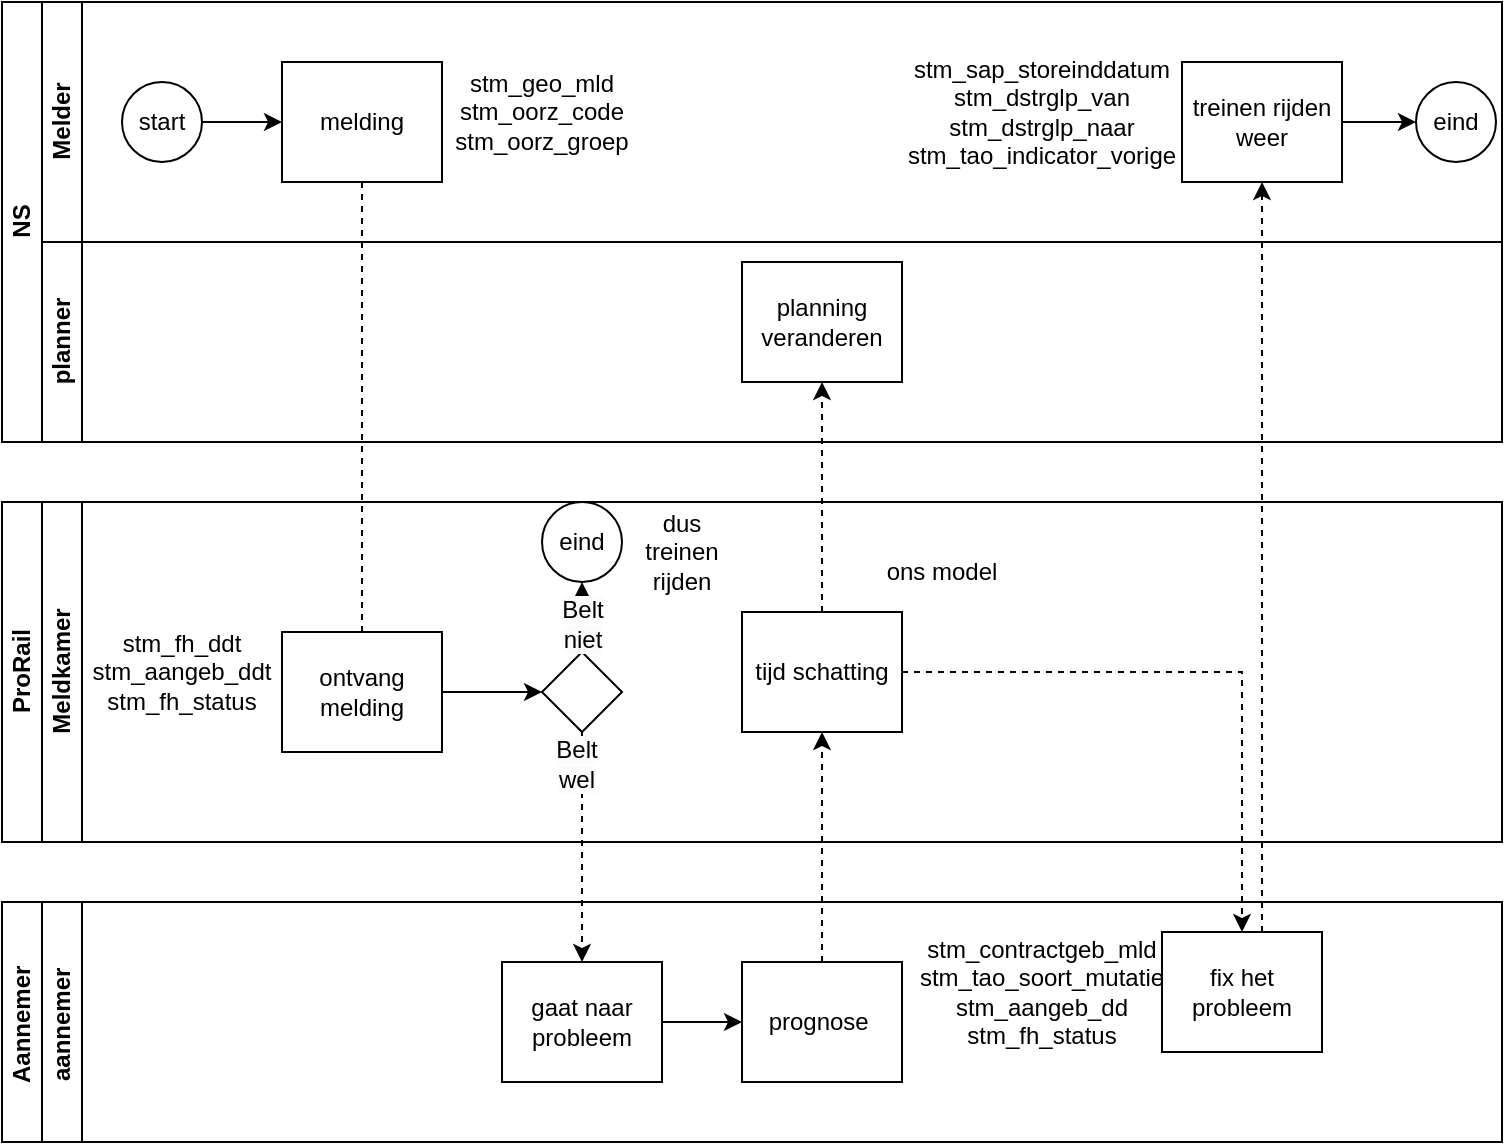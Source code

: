 <mxfile version="24.8.0">
  <diagram id="prtHgNgQTEPvFCAcTncT" name="Page-1">
    <mxGraphModel dx="530" dy="521" grid="1" gridSize="10" guides="1" tooltips="1" connect="1" arrows="1" fold="1" page="1" pageScale="1" pageWidth="827" pageHeight="1169" math="0" shadow="0">
      <root>
        <mxCell id="0" />
        <mxCell id="1" parent="0" />
        <mxCell id="dNxyNK7c78bLwvsdeMH5-19" value="NS" style="swimlane;html=1;childLayout=stackLayout;resizeParent=1;resizeParentMax=0;horizontal=0;startSize=20;horizontalStack=0;" parent="1" vertex="1">
          <mxGeometry x="120" y="120" width="750" height="220" as="geometry" />
        </mxCell>
        <mxCell id="dNxyNK7c78bLwvsdeMH5-27" value="" style="edgeStyle=orthogonalEdgeStyle;rounded=0;orthogonalLoop=1;jettySize=auto;html=1;dashed=1;endArrow=none;endFill=0;" parent="dNxyNK7c78bLwvsdeMH5-19" source="dNxyNK7c78bLwvsdeMH5-24" edge="1">
          <mxGeometry relative="1" as="geometry">
            <mxPoint x="180" y="335" as="targetPoint" />
          </mxGeometry>
        </mxCell>
        <mxCell id="dNxyNK7c78bLwvsdeMH5-20" value="Melder" style="swimlane;html=1;startSize=20;horizontal=0;" parent="dNxyNK7c78bLwvsdeMH5-19" vertex="1">
          <mxGeometry x="20" width="730" height="120" as="geometry" />
        </mxCell>
        <mxCell id="dNxyNK7c78bLwvsdeMH5-25" value="" style="edgeStyle=orthogonalEdgeStyle;rounded=0;orthogonalLoop=1;jettySize=auto;html=1;" parent="dNxyNK7c78bLwvsdeMH5-20" source="dNxyNK7c78bLwvsdeMH5-23" target="dNxyNK7c78bLwvsdeMH5-24" edge="1">
          <mxGeometry relative="1" as="geometry" />
        </mxCell>
        <mxCell id="dNxyNK7c78bLwvsdeMH5-23" value="start" style="ellipse;whiteSpace=wrap;html=1;" parent="dNxyNK7c78bLwvsdeMH5-20" vertex="1">
          <mxGeometry x="40" y="40" width="40" height="40" as="geometry" />
        </mxCell>
        <mxCell id="dNxyNK7c78bLwvsdeMH5-24" value="melding" style="rounded=0;whiteSpace=wrap;html=1;fontFamily=Helvetica;fontSize=12;fontColor=#000000;align=center;" parent="dNxyNK7c78bLwvsdeMH5-20" vertex="1">
          <mxGeometry x="120" y="30" width="80" height="60" as="geometry" />
        </mxCell>
        <mxCell id="bLs9IsvR2o_hPNLltjXx-41" value="eind" style="ellipse;whiteSpace=wrap;html=1;" vertex="1" parent="dNxyNK7c78bLwvsdeMH5-20">
          <mxGeometry x="687" y="40" width="40" height="40" as="geometry" />
        </mxCell>
        <mxCell id="bLs9IsvR2o_hPNLltjXx-53" value="" style="edgeStyle=orthogonalEdgeStyle;rounded=0;orthogonalLoop=1;jettySize=auto;html=1;" edge="1" parent="dNxyNK7c78bLwvsdeMH5-20" source="bLs9IsvR2o_hPNLltjXx-52" target="bLs9IsvR2o_hPNLltjXx-41">
          <mxGeometry relative="1" as="geometry" />
        </mxCell>
        <mxCell id="bLs9IsvR2o_hPNLltjXx-52" value="treinen rijden weer" style="rounded=0;whiteSpace=wrap;html=1;fontFamily=Helvetica;fontSize=12;fontColor=#000000;align=center;" vertex="1" parent="dNxyNK7c78bLwvsdeMH5-20">
          <mxGeometry x="570" y="30" width="80" height="60" as="geometry" />
        </mxCell>
        <mxCell id="bLs9IsvR2o_hPNLltjXx-58" value="stm_geo_mld&lt;div&gt;stm_oorz_code&lt;/div&gt;&lt;div&gt;stm_oorz_groep&lt;/div&gt;" style="text;html=1;align=center;verticalAlign=middle;whiteSpace=wrap;rounded=0;" vertex="1" parent="dNxyNK7c78bLwvsdeMH5-20">
          <mxGeometry x="220" y="40" width="60" height="30" as="geometry" />
        </mxCell>
        <mxCell id="bLs9IsvR2o_hPNLltjXx-61" value="stm_sap_storeinddatum&lt;div&gt;stm_dstrglp_van&lt;/div&gt;&lt;div&gt;stm_dstrglp_naar&lt;/div&gt;&lt;div&gt;stm_tao_indicator_vorige&lt;/div&gt;" style="text;html=1;align=center;verticalAlign=middle;whiteSpace=wrap;rounded=0;" vertex="1" parent="dNxyNK7c78bLwvsdeMH5-20">
          <mxGeometry x="470" y="40" width="60" height="30" as="geometry" />
        </mxCell>
        <mxCell id="dNxyNK7c78bLwvsdeMH5-21" value="planner" style="swimlane;html=1;startSize=20;horizontal=0;" parent="dNxyNK7c78bLwvsdeMH5-19" vertex="1">
          <mxGeometry x="20" y="120" width="730" height="100" as="geometry" />
        </mxCell>
        <mxCell id="bLs9IsvR2o_hPNLltjXx-13" value="eind" style="ellipse;whiteSpace=wrap;html=1;fontColor=#000000;" vertex="1" parent="dNxyNK7c78bLwvsdeMH5-21">
          <mxGeometry x="250" y="130" width="40" height="40" as="geometry" />
        </mxCell>
        <mxCell id="bLs9IsvR2o_hPNLltjXx-38" value="planning veranderen" style="rounded=0;whiteSpace=wrap;html=1;fontFamily=Helvetica;fontSize=12;fontColor=#000000;align=center;" vertex="1" parent="dNxyNK7c78bLwvsdeMH5-21">
          <mxGeometry x="350" y="10" width="80" height="60" as="geometry" />
        </mxCell>
        <mxCell id="bLs9IsvR2o_hPNLltjXx-3" value="ProRail" style="swimlane;childLayout=stackLayout;resizeParent=1;resizeParentMax=0;horizontal=0;startSize=20;horizontalStack=0;html=1;" vertex="1" parent="1">
          <mxGeometry x="120" y="370" width="750" height="170" as="geometry" />
        </mxCell>
        <mxCell id="bLs9IsvR2o_hPNLltjXx-4" value="Meldkamer" style="swimlane;startSize=20;horizontal=0;html=1;" vertex="1" parent="bLs9IsvR2o_hPNLltjXx-3">
          <mxGeometry x="20" width="730" height="170" as="geometry" />
        </mxCell>
        <mxCell id="bLs9IsvR2o_hPNLltjXx-46" value="" style="edgeStyle=orthogonalEdgeStyle;rounded=0;orthogonalLoop=1;jettySize=auto;html=1;entryX=0;entryY=0.5;entryDx=0;entryDy=0;" edge="1" parent="bLs9IsvR2o_hPNLltjXx-4" source="bLs9IsvR2o_hPNLltjXx-11" target="dNxyNK7c78bLwvsdeMH5-28">
          <mxGeometry relative="1" as="geometry" />
        </mxCell>
        <mxCell id="bLs9IsvR2o_hPNLltjXx-11" value="ontvang melding" style="rounded=0;whiteSpace=wrap;html=1;fontFamily=Helvetica;fontSize=12;fontColor=#000000;align=center;" vertex="1" parent="bLs9IsvR2o_hPNLltjXx-4">
          <mxGeometry x="120" y="65" width="80" height="60" as="geometry" />
        </mxCell>
        <mxCell id="dNxyNK7c78bLwvsdeMH5-28" value="" style="rhombus;whiteSpace=wrap;html=1;fontFamily=Helvetica;fontSize=12;fontColor=#000000;align=center;" parent="bLs9IsvR2o_hPNLltjXx-4" vertex="1">
          <mxGeometry x="250" y="75" width="40" height="40" as="geometry" />
        </mxCell>
        <mxCell id="bLs9IsvR2o_hPNLltjXx-15" value="dus treinen rijden" style="text;html=1;align=center;verticalAlign=middle;whiteSpace=wrap;rounded=0;" vertex="1" parent="bLs9IsvR2o_hPNLltjXx-4">
          <mxGeometry x="290" y="10" width="60" height="30" as="geometry" />
        </mxCell>
        <mxCell id="bLs9IsvR2o_hPNLltjXx-36" value="tijd schatting" style="rounded=0;whiteSpace=wrap;html=1;fontFamily=Helvetica;fontSize=12;fontColor=#000000;align=center;" vertex="1" parent="bLs9IsvR2o_hPNLltjXx-4">
          <mxGeometry x="350" y="55" width="80" height="60" as="geometry" />
        </mxCell>
        <mxCell id="bLs9IsvR2o_hPNLltjXx-57" value="ons model" style="text;html=1;align=center;verticalAlign=middle;whiteSpace=wrap;rounded=0;" vertex="1" parent="bLs9IsvR2o_hPNLltjXx-4">
          <mxGeometry x="420" y="20" width="60" height="30" as="geometry" />
        </mxCell>
        <mxCell id="bLs9IsvR2o_hPNLltjXx-59" value="stm_fh_ddt&lt;div&gt;stm_aangeb_ddt&lt;br&gt;&lt;/div&gt;&lt;div&gt;stm_fh_status&lt;br&gt;&lt;/div&gt;" style="text;html=1;align=center;verticalAlign=middle;whiteSpace=wrap;rounded=0;" vertex="1" parent="bLs9IsvR2o_hPNLltjXx-4">
          <mxGeometry x="40" y="70" width="60" height="30" as="geometry" />
        </mxCell>
        <mxCell id="bLs9IsvR2o_hPNLltjXx-7" value="Aannemer&amp;nbsp;" style="swimlane;childLayout=stackLayout;resizeParent=1;resizeParentMax=0;horizontal=0;startSize=20;horizontalStack=0;html=1;" vertex="1" parent="1">
          <mxGeometry x="120" y="570" width="750" height="120" as="geometry" />
        </mxCell>
        <mxCell id="bLs9IsvR2o_hPNLltjXx-8" value="aannemer&amp;nbsp;" style="swimlane;startSize=20;horizontal=0;html=1;" vertex="1" parent="bLs9IsvR2o_hPNLltjXx-7">
          <mxGeometry x="20" width="730" height="120" as="geometry" />
        </mxCell>
        <mxCell id="bLs9IsvR2o_hPNLltjXx-26" value="gaat naar probleem" style="rounded=0;whiteSpace=wrap;html=1;fontFamily=Helvetica;fontSize=12;fontColor=#000000;align=center;" vertex="1" parent="bLs9IsvR2o_hPNLltjXx-8">
          <mxGeometry x="230" y="30" width="80" height="60" as="geometry" />
        </mxCell>
        <mxCell id="bLs9IsvR2o_hPNLltjXx-35" value="fix het probleem" style="rounded=0;whiteSpace=wrap;html=1;fontFamily=Helvetica;fontSize=12;fontColor=#000000;align=center;" vertex="1" parent="bLs9IsvR2o_hPNLltjXx-8">
          <mxGeometry x="560" y="15" width="80" height="60" as="geometry" />
        </mxCell>
        <mxCell id="bLs9IsvR2o_hPNLltjXx-48" value="prognose&amp;nbsp;" style="rounded=0;whiteSpace=wrap;html=1;fontFamily=Helvetica;fontSize=12;fontColor=#000000;align=center;" vertex="1" parent="bLs9IsvR2o_hPNLltjXx-8">
          <mxGeometry x="350" y="30" width="80" height="60" as="geometry" />
        </mxCell>
        <mxCell id="bLs9IsvR2o_hPNLltjXx-50" value="" style="edgeStyle=orthogonalEdgeStyle;rounded=0;orthogonalLoop=1;jettySize=auto;html=1;" edge="1" parent="bLs9IsvR2o_hPNLltjXx-8" source="bLs9IsvR2o_hPNLltjXx-26" target="bLs9IsvR2o_hPNLltjXx-48">
          <mxGeometry relative="1" as="geometry" />
        </mxCell>
        <mxCell id="bLs9IsvR2o_hPNLltjXx-60" value="&lt;div&gt;stm_contractgeb_mld&lt;/div&gt;&lt;div&gt;stm_tao_soort_mutatie&lt;/div&gt;&lt;div&gt;stm_aangeb_dd&lt;/div&gt;&lt;div&gt;stm_fh_status&lt;/div&gt;" style="text;html=1;align=center;verticalAlign=middle;whiteSpace=wrap;rounded=0;" vertex="1" parent="bLs9IsvR2o_hPNLltjXx-8">
          <mxGeometry x="470" y="30" width="60" height="30" as="geometry" />
        </mxCell>
        <mxCell id="bLs9IsvR2o_hPNLltjXx-14" value="" style="edgeStyle=orthogonalEdgeStyle;rounded=0;orthogonalLoop=1;jettySize=auto;html=1;" edge="1" parent="1" source="dNxyNK7c78bLwvsdeMH5-28" target="bLs9IsvR2o_hPNLltjXx-13">
          <mxGeometry relative="1" as="geometry" />
        </mxCell>
        <mxCell id="bLs9IsvR2o_hPNLltjXx-54" value="&lt;span style=&quot;font-size: 12px; text-wrap: wrap; background-color: rgb(251, 251, 251);&quot;&gt;Belt niet&lt;/span&gt;" style="edgeLabel;html=1;align=center;verticalAlign=middle;resizable=0;points=[];" vertex="1" connectable="0" parent="bLs9IsvR2o_hPNLltjXx-14">
          <mxGeometry x="-0.382" relative="1" as="geometry">
            <mxPoint as="offset" />
          </mxGeometry>
        </mxCell>
        <mxCell id="bLs9IsvR2o_hPNLltjXx-25" style="edgeStyle=orthogonalEdgeStyle;rounded=0;orthogonalLoop=1;jettySize=auto;html=1;dashed=1;entryX=0.5;entryY=0;entryDx=0;entryDy=0;" edge="1" parent="1" source="dNxyNK7c78bLwvsdeMH5-28" target="bLs9IsvR2o_hPNLltjXx-26">
          <mxGeometry relative="1" as="geometry">
            <mxPoint x="410" y="590" as="targetPoint" />
          </mxGeometry>
        </mxCell>
        <mxCell id="bLs9IsvR2o_hPNLltjXx-56" value="&lt;span style=&quot;font-size: 12px; text-wrap: wrap; background-color: rgb(251, 251, 251);&quot;&gt;Belt wel&lt;/span&gt;" style="edgeLabel;html=1;align=center;verticalAlign=middle;resizable=0;points=[];" vertex="1" connectable="0" parent="bLs9IsvR2o_hPNLltjXx-25">
          <mxGeometry x="-0.726" y="-3" relative="1" as="geometry">
            <mxPoint as="offset" />
          </mxGeometry>
        </mxCell>
        <mxCell id="bLs9IsvR2o_hPNLltjXx-27" style="edgeStyle=orthogonalEdgeStyle;rounded=0;orthogonalLoop=1;jettySize=auto;html=1;dashed=1;entryX=0.5;entryY=1;entryDx=0;entryDy=0;" edge="1" parent="1" source="bLs9IsvR2o_hPNLltjXx-48" target="bLs9IsvR2o_hPNLltjXx-36">
          <mxGeometry relative="1" as="geometry">
            <mxPoint x="530" y="500" as="targetPoint" />
          </mxGeometry>
        </mxCell>
        <mxCell id="bLs9IsvR2o_hPNLltjXx-37" style="edgeStyle=orthogonalEdgeStyle;rounded=0;orthogonalLoop=1;jettySize=auto;html=1;dashed=1;entryX=0.5;entryY=1;entryDx=0;entryDy=0;" edge="1" parent="1" source="bLs9IsvR2o_hPNLltjXx-36" target="bLs9IsvR2o_hPNLltjXx-38">
          <mxGeometry relative="1" as="geometry">
            <mxPoint x="530" y="330" as="targetPoint" />
          </mxGeometry>
        </mxCell>
        <mxCell id="bLs9IsvR2o_hPNLltjXx-51" style="edgeStyle=orthogonalEdgeStyle;rounded=0;orthogonalLoop=1;jettySize=auto;html=1;entryX=0.5;entryY=0;entryDx=0;entryDy=0;dashed=1;" edge="1" parent="1" source="bLs9IsvR2o_hPNLltjXx-36" target="bLs9IsvR2o_hPNLltjXx-35">
          <mxGeometry relative="1" as="geometry">
            <mxPoint x="660" y="455" as="targetPoint" />
          </mxGeometry>
        </mxCell>
        <mxCell id="bLs9IsvR2o_hPNLltjXx-40" style="edgeStyle=orthogonalEdgeStyle;rounded=0;orthogonalLoop=1;jettySize=auto;html=1;entryX=0.5;entryY=1;entryDx=0;entryDy=0;dashed=1;" edge="1" parent="1" source="bLs9IsvR2o_hPNLltjXx-35" target="bLs9IsvR2o_hPNLltjXx-52">
          <mxGeometry relative="1" as="geometry">
            <mxPoint x="760" y="660" as="targetPoint" />
            <Array as="points">
              <mxPoint x="750" y="490" />
              <mxPoint x="750" y="490" />
            </Array>
          </mxGeometry>
        </mxCell>
      </root>
    </mxGraphModel>
  </diagram>
</mxfile>
